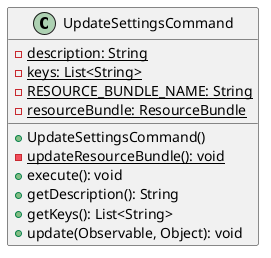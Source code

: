@startuml

    class UpdateSettingsCommand {
        {static} -description: String
        {static} -keys: List<String>
        {static} -RESOURCE_BUNDLE_NAME: String
        {static} -resourceBundle: ResourceBundle
        +UpdateSettingsCommand()
        {static} -updateResourceBundle(): void
        +execute(): void
        +getDescription(): String
        +getKeys(): List<String>
        +update(Observable, Object): void
    }

@enduml

